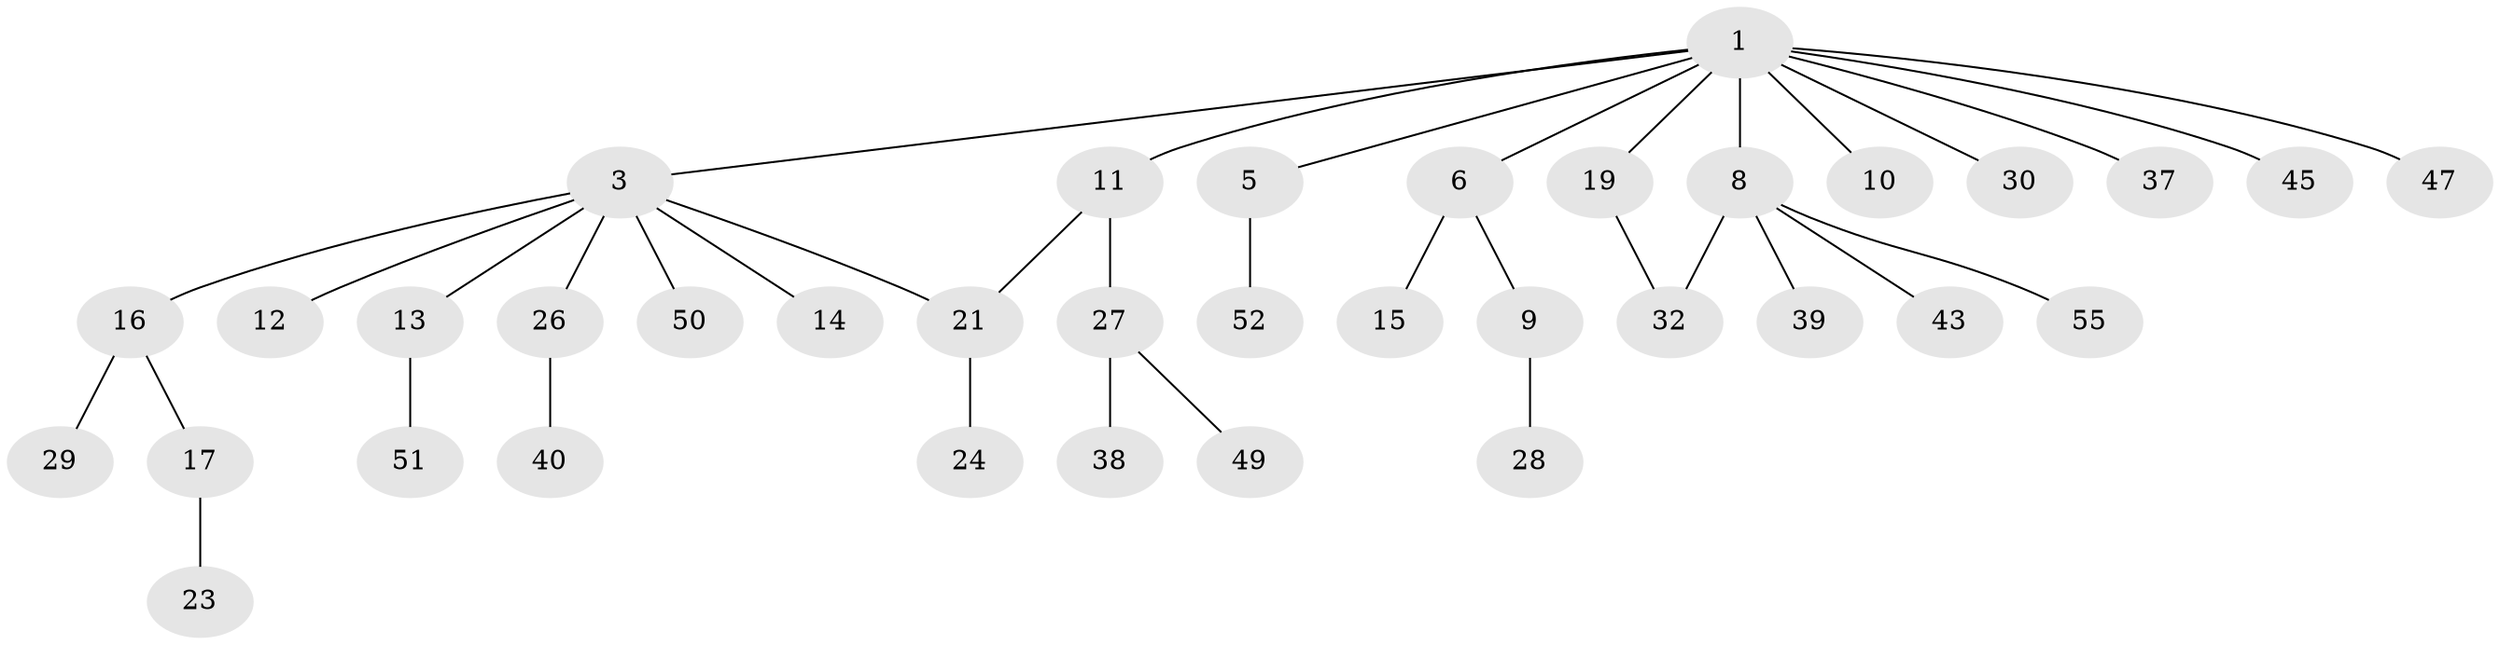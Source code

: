 // Generated by graph-tools (version 1.1) at 2025/51/02/27/25 19:51:36]
// undirected, 36 vertices, 37 edges
graph export_dot {
graph [start="1"]
  node [color=gray90,style=filled];
  1 [super="+2"];
  3 [super="+4"];
  5 [super="+25"];
  6 [super="+7"];
  8 [super="+54"];
  9 [super="+20"];
  10 [super="+18"];
  11 [super="+31"];
  12;
  13 [super="+36"];
  14;
  15 [super="+42"];
  16 [super="+48"];
  17 [super="+53"];
  19 [super="+35"];
  21 [super="+22"];
  23;
  24;
  26;
  27 [super="+34"];
  28 [super="+44"];
  29 [super="+46"];
  30 [super="+33"];
  32 [super="+41"];
  37;
  38;
  39;
  40;
  43;
  45;
  47;
  49;
  50;
  51;
  52;
  55;
  1 -- 3;
  1 -- 5;
  1 -- 6;
  1 -- 10;
  1 -- 11;
  1 -- 19;
  1 -- 30;
  1 -- 45;
  1 -- 47;
  1 -- 8;
  1 -- 37;
  3 -- 13;
  3 -- 14;
  3 -- 16;
  3 -- 26;
  3 -- 50;
  3 -- 12;
  3 -- 21;
  5 -- 52;
  6 -- 9;
  6 -- 15;
  8 -- 32;
  8 -- 39;
  8 -- 43;
  8 -- 55;
  9 -- 28;
  11 -- 27;
  11 -- 21;
  13 -- 51;
  16 -- 17;
  16 -- 29;
  17 -- 23;
  19 -- 32;
  21 -- 24;
  26 -- 40;
  27 -- 38;
  27 -- 49;
}
